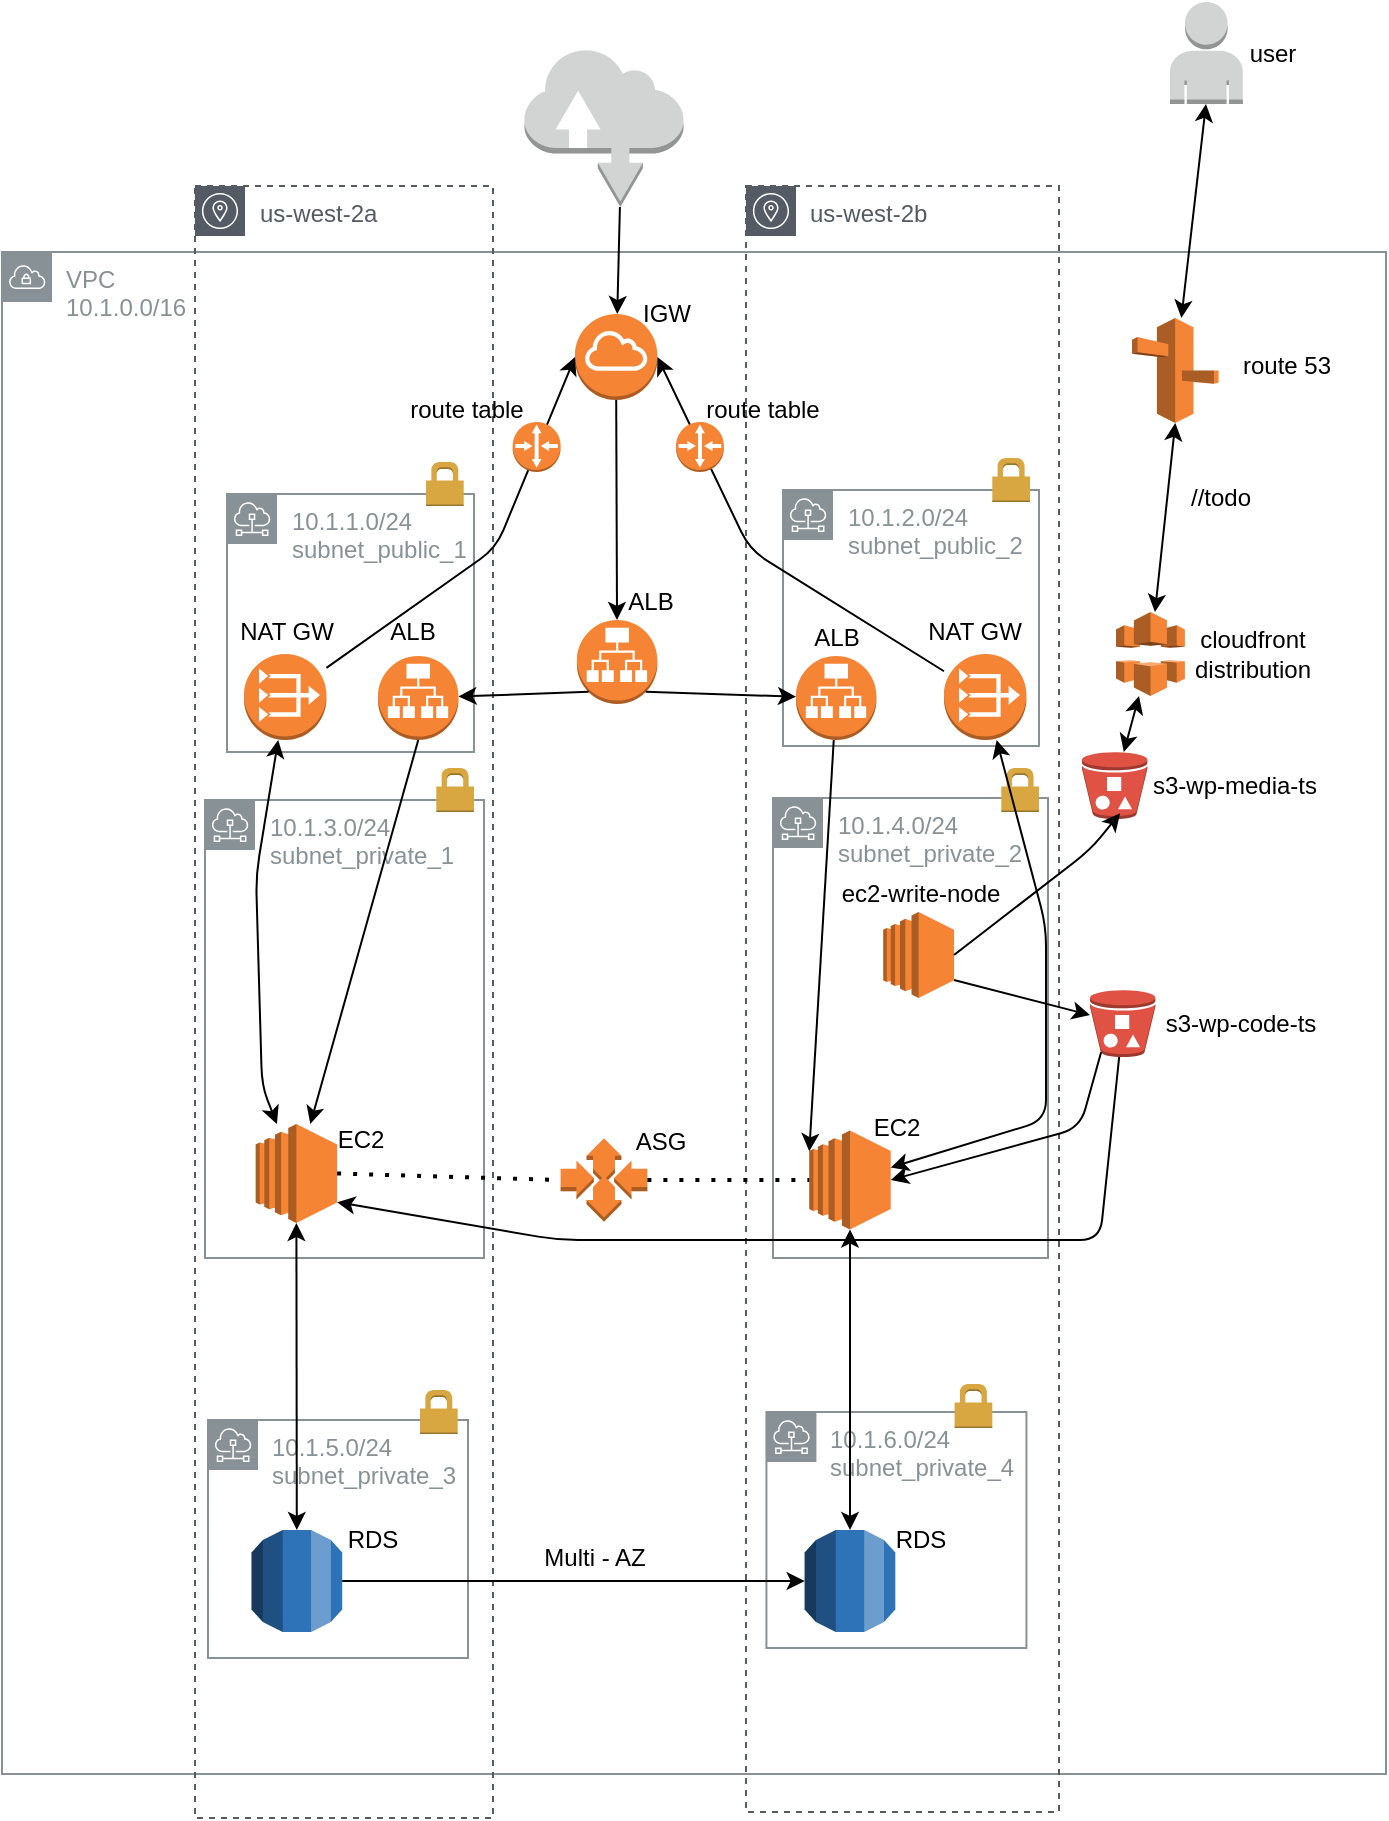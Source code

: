 <mxfile version="13.11.0" type="github">
  <diagram id="rzrUFIEG0DzhDdMzmfyW" name="Page-1">
    <mxGraphModel dx="2062" dy="1154" grid="0" gridSize="4" guides="1" tooltips="1" connect="1" arrows="1" fold="1" page="1" pageScale="1" pageWidth="827" pageHeight="1169" math="0" shadow="0">
      <root>
        <mxCell id="0" />
        <mxCell id="1" parent="0" />
        <mxCell id="fgW36ntNgNvpVJWIUlN4-9" value="VPC&lt;br&gt;10.1.0.0/16" style="outlineConnect=0;gradientColor=none;html=1;whiteSpace=wrap;fontSize=12;fontStyle=0;shape=mxgraph.aws4.group;grIcon=mxgraph.aws4.group_vpc;strokeColor=#879196;fillColor=none;verticalAlign=top;align=left;spacingLeft=30;fontColor=#879196;dashed=0;" parent="1" vertex="1">
          <mxGeometry x="119" y="244" width="692" height="761" as="geometry" />
        </mxCell>
        <mxCell id="fgW36ntNgNvpVJWIUlN4-29" value="us-west-2a" style="outlineConnect=0;gradientColor=none;html=1;whiteSpace=wrap;fontSize=12;fontStyle=0;shape=mxgraph.aws4.group;grIcon=mxgraph.aws4.group_availability_zone;strokeColor=#545B64;fillColor=none;verticalAlign=top;align=left;spacingLeft=30;fontColor=#545B64;dashed=1;" parent="1" vertex="1">
          <mxGeometry x="215.5" y="211" width="149" height="816" as="geometry" />
        </mxCell>
        <mxCell id="fgW36ntNgNvpVJWIUlN4-30" value="us-west-2b" style="outlineConnect=0;gradientColor=none;html=1;whiteSpace=wrap;fontSize=12;fontStyle=0;shape=mxgraph.aws4.group;grIcon=mxgraph.aws4.group_availability_zone;strokeColor=#545B64;fillColor=none;verticalAlign=top;align=left;spacingLeft=30;fontColor=#545B64;dashed=1;" parent="1" vertex="1">
          <mxGeometry x="490.99" y="211" width="156.51" height="813" as="geometry" />
        </mxCell>
        <mxCell id="fgW36ntNgNvpVJWIUlN4-12" value="10.1.2.0/24&lt;br&gt;subnet_public_2" style="outlineConnect=0;gradientColor=none;html=1;whiteSpace=wrap;fontSize=12;fontStyle=0;shape=mxgraph.aws4.group;grIcon=mxgraph.aws4.group_subnet;strokeColor=#879196;fillColor=none;verticalAlign=top;align=left;spacingLeft=30;fontColor=#879196;dashed=0;" parent="1" vertex="1">
          <mxGeometry x="509.5" y="363" width="128" height="128" as="geometry" />
        </mxCell>
        <mxCell id="fgW36ntNgNvpVJWIUlN4-40" value="10.1.3.0/24&lt;br&gt;subnet_private_1" style="outlineConnect=0;gradientColor=none;html=1;whiteSpace=wrap;fontSize=12;fontStyle=0;shape=mxgraph.aws4.group;grIcon=mxgraph.aws4.group_subnet;strokeColor=#879196;fillColor=none;verticalAlign=top;align=left;spacingLeft=30;fontColor=#879196;dashed=0;" parent="1" vertex="1">
          <mxGeometry x="220.5" y="518" width="139.5" height="229" as="geometry" />
        </mxCell>
        <mxCell id="fgW36ntNgNvpVJWIUlN4-41" value="10.1.4.0/24&lt;br&gt;subnet_private_2" style="outlineConnect=0;gradientColor=none;html=1;whiteSpace=wrap;fontSize=12;fontStyle=0;shape=mxgraph.aws4.group;grIcon=mxgraph.aws4.group_subnet;strokeColor=#879196;fillColor=none;verticalAlign=top;align=left;spacingLeft=30;fontColor=#879196;dashed=0;" parent="1" vertex="1">
          <mxGeometry x="504.5" y="517" width="137.5" height="230" as="geometry" />
        </mxCell>
        <mxCell id="fgW36ntNgNvpVJWIUlN4-10" value="10.1.1.0/24&lt;br&gt;subnet_public_1" style="outlineConnect=0;gradientColor=none;html=1;whiteSpace=wrap;fontSize=12;fontStyle=0;shape=mxgraph.aws4.group;grIcon=mxgraph.aws4.group_subnet;strokeColor=#879196;fillColor=none;verticalAlign=top;align=left;spacingLeft=30;fontColor=#879196;dashed=0;" parent="1" vertex="1">
          <mxGeometry x="231.5" y="365" width="123.5" height="129" as="geometry" />
        </mxCell>
        <mxCell id="fgW36ntNgNvpVJWIUlN4-6" value="" style="outlineConnect=0;dashed=0;verticalLabelPosition=bottom;verticalAlign=top;align=center;html=1;shape=mxgraph.aws3.internet_gateway;fillColor=#F58534;gradientColor=none;" parent="1" vertex="1">
          <mxGeometry x="405.5" y="275" width="41.21" height="43" as="geometry" />
        </mxCell>
        <mxCell id="fgW36ntNgNvpVJWIUlN4-13" value="IGW" style="text;html=1;align=center;verticalAlign=middle;resizable=0;points=[];autosize=1;" parent="1" vertex="1">
          <mxGeometry x="433.5" y="266" width="34" height="18" as="geometry" />
        </mxCell>
        <mxCell id="fgW36ntNgNvpVJWIUlN4-16" value="" style="outlineConnect=0;dashed=0;verticalLabelPosition=bottom;verticalAlign=top;align=center;html=1;shape=mxgraph.aws3.internet;fillColor=#D2D3D3;gradientColor=none;" parent="1" vertex="1">
          <mxGeometry x="380.25" y="142" width="79.5" height="79.5" as="geometry" />
        </mxCell>
        <mxCell id="fgW36ntNgNvpVJWIUlN4-50" value="" style="outlineConnect=0;dashed=0;verticalLabelPosition=bottom;verticalAlign=top;align=center;html=1;shape=mxgraph.aws3.application_load_balancer;fillColor=#F58534;gradientColor=none;" parent="1" vertex="1">
          <mxGeometry x="516" y="446" width="40.25" height="42" as="geometry" />
        </mxCell>
        <mxCell id="fgW36ntNgNvpVJWIUlN4-57" value="EC2" style="text;html=1;align=center;verticalAlign=middle;resizable=0;points=[];autosize=1;" parent="1" vertex="1">
          <mxGeometry x="549.71" y="673" width="33" height="18" as="geometry" />
        </mxCell>
        <mxCell id="fgW36ntNgNvpVJWIUlN4-58" value="EC2" style="text;html=1;align=center;verticalAlign=middle;resizable=0;points=[];autosize=1;" parent="1" vertex="1">
          <mxGeometry x="281.21" y="678.5" width="33" height="18" as="geometry" />
        </mxCell>
        <mxCell id="fgW36ntNgNvpVJWIUlN4-59" value="" style="outlineConnect=0;dashed=0;verticalLabelPosition=bottom;verticalAlign=top;align=center;html=1;shape=mxgraph.aws3.application_load_balancer;fillColor=#F58534;gradientColor=none;" parent="1" vertex="1">
          <mxGeometry x="406.46" y="428" width="40.25" height="42" as="geometry" />
        </mxCell>
        <mxCell id="fgW36ntNgNvpVJWIUlN4-61" value="ALB" style="text;html=1;align=center;verticalAlign=middle;resizable=0;points=[];autosize=1;" parent="1" vertex="1">
          <mxGeometry x="307" y="425" width="33" height="18" as="geometry" />
        </mxCell>
        <mxCell id="fgW36ntNgNvpVJWIUlN4-62" value="ALB" style="text;html=1;align=center;verticalAlign=middle;resizable=0;points=[];autosize=1;" parent="1" vertex="1">
          <mxGeometry x="426.75" y="410" width="33" height="18" as="geometry" />
        </mxCell>
        <mxCell id="fgW36ntNgNvpVJWIUlN4-63" value="ALB" style="text;html=1;align=center;verticalAlign=middle;resizable=0;points=[];autosize=1;" parent="1" vertex="1">
          <mxGeometry x="519.62" y="428" width="33" height="18" as="geometry" />
        </mxCell>
        <mxCell id="fgW36ntNgNvpVJWIUlN4-65" value="" style="endArrow=classic;html=1;exitX=0.6;exitY=1;exitDx=0;exitDy=0;exitPerimeter=0;" parent="1" source="fgW36ntNgNvpVJWIUlN4-16" target="fgW36ntNgNvpVJWIUlN4-6" edge="1">
          <mxGeometry width="50" height="50" relative="1" as="geometry">
            <mxPoint x="409" y="250" as="sourcePoint" />
            <mxPoint x="459" y="200" as="targetPoint" />
          </mxGeometry>
        </mxCell>
        <mxCell id="fgW36ntNgNvpVJWIUlN4-66" value="" style="endArrow=classic;html=1;exitX=0.5;exitY=1;exitDx=0;exitDy=0;exitPerimeter=0;" parent="1" source="fgW36ntNgNvpVJWIUlN4-6" target="fgW36ntNgNvpVJWIUlN4-59" edge="1">
          <mxGeometry width="50" height="50" relative="1" as="geometry">
            <mxPoint x="400.32" y="322" as="sourcePoint" />
            <mxPoint x="399.004" y="375.5" as="targetPoint" />
          </mxGeometry>
        </mxCell>
        <mxCell id="fgW36ntNgNvpVJWIUlN4-67" value="" style="endArrow=classic;html=1;exitX=0.855;exitY=0.855;exitDx=0;exitDy=0;exitPerimeter=0;" parent="1" source="fgW36ntNgNvpVJWIUlN4-59" target="fgW36ntNgNvpVJWIUlN4-50" edge="1">
          <mxGeometry width="50" height="50" relative="1" as="geometry">
            <mxPoint x="457.355" y="407.0" as="sourcePoint" />
            <mxPoint x="457.003" y="464.5" as="targetPoint" />
          </mxGeometry>
        </mxCell>
        <mxCell id="fgW36ntNgNvpVJWIUlN4-69" value="" style="outlineConnect=0;dashed=0;verticalLabelPosition=bottom;verticalAlign=top;align=center;html=1;shape=mxgraph.aws3.vpc_nat_gateway;fillColor=#F58534;gradientColor=none;" parent="1" vertex="1">
          <mxGeometry x="240" y="445" width="41.21" height="43" as="geometry" />
        </mxCell>
        <mxCell id="fgW36ntNgNvpVJWIUlN4-70" value="" style="outlineConnect=0;dashed=0;verticalLabelPosition=bottom;verticalAlign=top;align=center;html=1;shape=mxgraph.aws3.vpc_nat_gateway;fillColor=#F58534;gradientColor=none;" parent="1" vertex="1">
          <mxGeometry x="590" y="445" width="41.21" height="43" as="geometry" />
        </mxCell>
        <mxCell id="fgW36ntNgNvpVJWIUlN4-71" value="10.1.6.0/24&lt;br&gt;subnet_private_4" style="outlineConnect=0;gradientColor=none;html=1;whiteSpace=wrap;fontSize=12;fontStyle=0;shape=mxgraph.aws4.group;grIcon=mxgraph.aws4.group_subnet;strokeColor=#879196;fillColor=none;verticalAlign=top;align=left;spacingLeft=30;fontColor=#879196;dashed=0;" parent="1" vertex="1">
          <mxGeometry x="501.21" y="824" width="130" height="118" as="geometry" />
        </mxCell>
        <mxCell id="fgW36ntNgNvpVJWIUlN4-72" value="10.1.5.0/24&lt;br&gt;subnet_private_3" style="outlineConnect=0;gradientColor=none;html=1;whiteSpace=wrap;fontSize=12;fontStyle=0;shape=mxgraph.aws4.group;grIcon=mxgraph.aws4.group_subnet;strokeColor=#879196;fillColor=none;verticalAlign=top;align=left;spacingLeft=30;fontColor=#879196;dashed=0;" parent="1" vertex="1">
          <mxGeometry x="222" y="828" width="130" height="119" as="geometry" />
        </mxCell>
        <mxCell id="fgW36ntNgNvpVJWIUlN4-73" value="NAT GW" style="text;html=1;align=center;verticalAlign=middle;resizable=0;points=[];autosize=1;" parent="1" vertex="1">
          <mxGeometry x="576" y="425" width="57" height="18" as="geometry" />
        </mxCell>
        <mxCell id="fgW36ntNgNvpVJWIUlN4-74" value="NAT GW" style="text;html=1;align=center;verticalAlign=middle;resizable=0;points=[];autosize=1;" parent="1" vertex="1">
          <mxGeometry x="232.11" y="425" width="57" height="18" as="geometry" />
        </mxCell>
        <mxCell id="fgW36ntNgNvpVJWIUlN4-68" value="" style="endArrow=classic;html=1;exitX=0.145;exitY=0.855;exitDx=0;exitDy=0;exitPerimeter=0;" parent="1" source="fgW36ntNgNvpVJWIUlN4-59" target="fgW36ntNgNvpVJWIUlN4-38" edge="1">
          <mxGeometry width="50" height="50" relative="1" as="geometry">
            <mxPoint x="434.105" y="326.0" as="sourcePoint" />
            <mxPoint x="433.753" y="383.5" as="targetPoint" />
          </mxGeometry>
        </mxCell>
        <mxCell id="fgW36ntNgNvpVJWIUlN4-38" value="" style="outlineConnect=0;dashed=0;verticalLabelPosition=bottom;verticalAlign=top;align=center;html=1;shape=mxgraph.aws3.application_load_balancer;fillColor=#F58534;gradientColor=none;" parent="1" vertex="1">
          <mxGeometry x="307" y="446" width="40.25" height="42" as="geometry" />
        </mxCell>
        <mxCell id="fgW36ntNgNvpVJWIUlN4-75" value="" style="outlineConnect=0;dashed=0;verticalLabelPosition=bottom;verticalAlign=top;align=center;html=1;shape=mxgraph.aws3.rds;fillColor=#2E73B8;gradientColor=none;" parent="1" vertex="1">
          <mxGeometry x="243.78" y="883" width="45.33" height="51" as="geometry" />
        </mxCell>
        <mxCell id="fgW36ntNgNvpVJWIUlN4-76" value="" style="outlineConnect=0;dashed=0;verticalLabelPosition=bottom;verticalAlign=top;align=center;html=1;shape=mxgraph.aws3.rds;fillColor=#2E73B8;gradientColor=none;" parent="1" vertex="1">
          <mxGeometry x="520.33" y="883" width="45.33" height="51" as="geometry" />
        </mxCell>
        <mxCell id="fgW36ntNgNvpVJWIUlN4-78" value="" style="dashed=0;html=1;shape=mxgraph.aws3.permissions;fillColor=#D9A741;gradientColor=none;dashed=0;" parent="1" vertex="1">
          <mxGeometry x="336.15" y="502" width="18.85" height="22" as="geometry" />
        </mxCell>
        <mxCell id="fgW36ntNgNvpVJWIUlN4-79" value="" style="dashed=0;html=1;shape=mxgraph.aws3.permissions;fillColor=#D9A741;gradientColor=none;dashed=0;" parent="1" vertex="1">
          <mxGeometry x="618.65" y="502" width="18.85" height="22" as="geometry" />
        </mxCell>
        <mxCell id="fgW36ntNgNvpVJWIUlN4-80" value="" style="dashed=0;html=1;shape=mxgraph.aws3.permissions;fillColor=#D9A741;gradientColor=none;dashed=0;" parent="1" vertex="1">
          <mxGeometry x="614.15" y="347" width="18.85" height="22" as="geometry" />
        </mxCell>
        <mxCell id="fgW36ntNgNvpVJWIUlN4-81" value="" style="dashed=0;html=1;shape=mxgraph.aws3.permissions;fillColor=#D9A741;gradientColor=none;dashed=0;" parent="1" vertex="1">
          <mxGeometry x="331.0" y="349" width="18.85" height="22" as="geometry" />
        </mxCell>
        <mxCell id="fgW36ntNgNvpVJWIUlN4-82" value="" style="dashed=0;html=1;shape=mxgraph.aws3.permissions;fillColor=#D9A741;gradientColor=none;dashed=0;" parent="1" vertex="1">
          <mxGeometry x="595.3" y="810" width="18.85" height="22" as="geometry" />
        </mxCell>
        <mxCell id="fgW36ntNgNvpVJWIUlN4-83" value="" style="dashed=0;html=1;shape=mxgraph.aws3.permissions;fillColor=#D9A741;gradientColor=none;dashed=0;" parent="1" vertex="1">
          <mxGeometry x="328.0" y="813" width="18.85" height="22" as="geometry" />
        </mxCell>
        <mxCell id="fgW36ntNgNvpVJWIUlN4-84" value="RDS" style="text;html=1;align=center;verticalAlign=middle;resizable=0;points=[];autosize=1;" parent="1" vertex="1">
          <mxGeometry x="560" y="879" width="35" height="18" as="geometry" />
        </mxCell>
        <mxCell id="fgW36ntNgNvpVJWIUlN4-85" value="RDS" style="text;html=1;align=center;verticalAlign=middle;resizable=0;points=[];autosize=1;" parent="1" vertex="1">
          <mxGeometry x="286.56" y="879" width="35" height="18" as="geometry" />
        </mxCell>
        <mxCell id="fgW36ntNgNvpVJWIUlN4-90" value="" style="outlineConnect=0;dashed=0;verticalLabelPosition=bottom;verticalAlign=top;align=center;html=1;shape=mxgraph.aws3.ec2;fillColor=#F58534;gradientColor=none;" parent="1" vertex="1">
          <mxGeometry x="245.84" y="680" width="40.72" height="49.5" as="geometry" />
        </mxCell>
        <mxCell id="fgW36ntNgNvpVJWIUlN4-91" value="" style="outlineConnect=0;dashed=0;verticalLabelPosition=bottom;verticalAlign=top;align=center;html=1;shape=mxgraph.aws3.ec2;fillColor=#F58534;gradientColor=none;" parent="1" vertex="1">
          <mxGeometry x="522.64" y="683.25" width="40.72" height="49.5" as="geometry" />
        </mxCell>
        <mxCell id="fgW36ntNgNvpVJWIUlN4-92" value="" style="endArrow=classic;startArrow=classic;html=1;entryX=0.5;entryY=1;entryDx=0;entryDy=0;entryPerimeter=0;" parent="1" source="fgW36ntNgNvpVJWIUlN4-75" target="fgW36ntNgNvpVJWIUlN4-90" edge="1">
          <mxGeometry width="50" height="50" relative="1" as="geometry">
            <mxPoint x="208" y="769" as="sourcePoint" />
            <mxPoint x="258" y="719" as="targetPoint" />
          </mxGeometry>
        </mxCell>
        <mxCell id="fgW36ntNgNvpVJWIUlN4-93" value="" style="endArrow=classic;startArrow=classic;html=1;" parent="1" source="fgW36ntNgNvpVJWIUlN4-76" target="fgW36ntNgNvpVJWIUlN4-91" edge="1">
          <mxGeometry width="50" height="50" relative="1" as="geometry">
            <mxPoint x="534" y="794" as="sourcePoint" />
            <mxPoint x="584" y="744" as="targetPoint" />
          </mxGeometry>
        </mxCell>
        <mxCell id="fgW36ntNgNvpVJWIUlN4-95" value="" style="endArrow=classic;startArrow=classic;html=1;" parent="1" source="fgW36ntNgNvpVJWIUlN4-90" target="fgW36ntNgNvpVJWIUlN4-69" edge="1">
          <mxGeometry width="50" height="50" relative="1" as="geometry">
            <mxPoint x="254" y="571" as="sourcePoint" />
            <mxPoint x="304" y="521" as="targetPoint" />
            <Array as="points">
              <mxPoint x="249" y="661" />
              <mxPoint x="246" y="556" />
            </Array>
          </mxGeometry>
        </mxCell>
        <mxCell id="fgW36ntNgNvpVJWIUlN4-96" value="" style="endArrow=classic;startArrow=classic;html=1;" parent="1" source="fgW36ntNgNvpVJWIUlN4-91" target="fgW36ntNgNvpVJWIUlN4-70" edge="1">
          <mxGeometry width="50" height="50" relative="1" as="geometry">
            <mxPoint x="577" y="580" as="sourcePoint" />
            <mxPoint x="627" y="530" as="targetPoint" />
            <Array as="points">
              <mxPoint x="641" y="678" />
              <mxPoint x="641" y="581" />
            </Array>
          </mxGeometry>
        </mxCell>
        <mxCell id="fgW36ntNgNvpVJWIUlN4-100" value="" style="endArrow=classic;html=1;entryX=0;entryY=0.21;entryDx=0;entryDy=0;entryPerimeter=0;" parent="1" source="fgW36ntNgNvpVJWIUlN4-50" target="fgW36ntNgNvpVJWIUlN4-91" edge="1">
          <mxGeometry width="50" height="50" relative="1" as="geometry">
            <mxPoint x="407" y="540" as="sourcePoint" />
            <mxPoint x="457" y="490" as="targetPoint" />
          </mxGeometry>
        </mxCell>
        <mxCell id="fgW36ntNgNvpVJWIUlN4-101" value="" style="endArrow=classic;html=1;exitX=0.5;exitY=1;exitDx=0;exitDy=0;exitPerimeter=0;" parent="1" source="fgW36ntNgNvpVJWIUlN4-38" target="fgW36ntNgNvpVJWIUlN4-90" edge="1">
          <mxGeometry width="50" height="50" relative="1" as="geometry">
            <mxPoint x="317" y="573" as="sourcePoint" />
            <mxPoint x="367" y="523" as="targetPoint" />
          </mxGeometry>
        </mxCell>
        <mxCell id="fgW36ntNgNvpVJWIUlN4-102" value="" style="outlineConnect=0;dashed=0;verticalLabelPosition=bottom;verticalAlign=top;align=center;html=1;shape=mxgraph.aws3.auto_scaling;fillColor=#F58534;gradientColor=none;" parent="1" vertex="1">
          <mxGeometry x="398.3" y="687.13" width="43.39" height="41.75" as="geometry" />
        </mxCell>
        <mxCell id="fgW36ntNgNvpVJWIUlN4-103" value="" style="endArrow=none;dashed=1;html=1;dashPattern=1 3;strokeWidth=2;entryX=0;entryY=0.5;entryDx=0;entryDy=0;entryPerimeter=0;exitX=1;exitY=0.5;exitDx=0;exitDy=0;exitPerimeter=0;" parent="1" source="fgW36ntNgNvpVJWIUlN4-90" target="fgW36ntNgNvpVJWIUlN4-102" edge="1">
          <mxGeometry width="50" height="50" relative="1" as="geometry">
            <mxPoint x="271" y="783" as="sourcePoint" />
            <mxPoint x="321" y="733" as="targetPoint" />
          </mxGeometry>
        </mxCell>
        <mxCell id="fgW36ntNgNvpVJWIUlN4-104" value="" style="endArrow=none;dashed=1;html=1;dashPattern=1 3;strokeWidth=2;exitX=1;exitY=0.5;exitDx=0;exitDy=0;exitPerimeter=0;" parent="1" source="fgW36ntNgNvpVJWIUlN4-102" target="fgW36ntNgNvpVJWIUlN4-91" edge="1">
          <mxGeometry width="50" height="50" relative="1" as="geometry">
            <mxPoint x="417" y="811" as="sourcePoint" />
            <mxPoint x="467" y="761" as="targetPoint" />
          </mxGeometry>
        </mxCell>
        <mxCell id="fgW36ntNgNvpVJWIUlN4-105" value="ASG" style="text;html=1;align=center;verticalAlign=middle;resizable=0;points=[];autosize=1;" parent="1" vertex="1">
          <mxGeometry x="430" y="680" width="35" height="18" as="geometry" />
        </mxCell>
        <mxCell id="fgW36ntNgNvpVJWIUlN4-108" value="" style="endArrow=classic;html=1;exitX=1;exitY=0.5;exitDx=0;exitDy=0;exitPerimeter=0;" parent="1" source="fgW36ntNgNvpVJWIUlN4-75" target="fgW36ntNgNvpVJWIUlN4-76" edge="1">
          <mxGeometry width="50" height="50" relative="1" as="geometry">
            <mxPoint x="388" y="1105" as="sourcePoint" />
            <mxPoint x="438" y="1055" as="targetPoint" />
          </mxGeometry>
        </mxCell>
        <mxCell id="fgW36ntNgNvpVJWIUlN4-109" value="Multi - AZ" style="text;html=1;align=center;verticalAlign=middle;resizable=0;points=[];autosize=1;" parent="1" vertex="1">
          <mxGeometry x="384.75" y="888" width="61" height="18" as="geometry" />
        </mxCell>
        <mxCell id="fgW36ntNgNvpVJWIUlN4-110" value="" style="endArrow=classic;html=1;entryX=1;entryY=0.5;entryDx=0;entryDy=0;entryPerimeter=0;" parent="1" source="fgW36ntNgNvpVJWIUlN4-70" target="fgW36ntNgNvpVJWIUlN4-6" edge="1">
          <mxGeometry width="50" height="50" relative="1" as="geometry">
            <mxPoint x="487" y="331" as="sourcePoint" />
            <mxPoint x="537" y="281" as="targetPoint" />
            <Array as="points">
              <mxPoint x="493" y="393" />
            </Array>
          </mxGeometry>
        </mxCell>
        <mxCell id="fgW36ntNgNvpVJWIUlN4-111" value="" style="endArrow=classic;html=1;entryX=0;entryY=0.5;entryDx=0;entryDy=0;entryPerimeter=0;" parent="1" source="fgW36ntNgNvpVJWIUlN4-69" target="fgW36ntNgNvpVJWIUlN4-6" edge="1">
          <mxGeometry width="50" height="50" relative="1" as="geometry">
            <mxPoint x="313" y="320" as="sourcePoint" />
            <mxPoint x="363" y="270" as="targetPoint" />
            <Array as="points">
              <mxPoint x="366" y="392" />
            </Array>
          </mxGeometry>
        </mxCell>
        <mxCell id="Wy2JTJEjo5nOgJIPvcWn-2" value="" style="outlineConnect=0;dashed=0;verticalLabelPosition=bottom;verticalAlign=top;align=center;html=1;shape=mxgraph.aws3.router;fillColor=#F58534;gradientColor=none;" vertex="1" parent="1">
          <mxGeometry x="456" y="329" width="23.96" height="25" as="geometry" />
        </mxCell>
        <mxCell id="Wy2JTJEjo5nOgJIPvcWn-3" value="" style="outlineConnect=0;dashed=0;verticalLabelPosition=bottom;verticalAlign=top;align=center;html=1;shape=mxgraph.aws3.router;fillColor=#F58534;gradientColor=none;" vertex="1" parent="1">
          <mxGeometry x="374.34" y="329" width="23.96" height="25" as="geometry" />
        </mxCell>
        <mxCell id="Wy2JTJEjo5nOgJIPvcWn-5" value="route table" style="text;html=1;align=center;verticalAlign=middle;resizable=0;points=[];autosize=1;" vertex="1" parent="1">
          <mxGeometry x="317.75" y="314" width="67" height="18" as="geometry" />
        </mxCell>
        <mxCell id="Wy2JTJEjo5nOgJIPvcWn-6" value="route table" style="text;html=1;align=center;verticalAlign=middle;resizable=0;points=[];autosize=1;" vertex="1" parent="1">
          <mxGeometry x="465" y="314" width="67" height="18" as="geometry" />
        </mxCell>
        <mxCell id="Wy2JTJEjo5nOgJIPvcWn-7" value="s3-wp-media-ts" style="text;html=1;align=center;verticalAlign=middle;resizable=0;points=[];autosize=1;" vertex="1" parent="1">
          <mxGeometry x="688.68" y="502" width="92" height="18" as="geometry" />
        </mxCell>
        <mxCell id="Wy2JTJEjo5nOgJIPvcWn-8" value="s3-wp-code-ts" style="text;html=1;align=center;verticalAlign=middle;resizable=0;points=[];autosize=1;" vertex="1" parent="1">
          <mxGeometry x="695.68" y="620.75" width="85" height="18" as="geometry" />
        </mxCell>
        <mxCell id="Wy2JTJEjo5nOgJIPvcWn-9" value="" style="outlineConnect=0;dashed=0;verticalLabelPosition=bottom;verticalAlign=top;align=center;html=1;shape=mxgraph.aws3.bucket_with_objects;fillColor=#E05243;gradientColor=none;" vertex="1" parent="1">
          <mxGeometry x="659" y="494" width="32.68" height="33.5" as="geometry" />
        </mxCell>
        <mxCell id="Wy2JTJEjo5nOgJIPvcWn-10" value="" style="outlineConnect=0;dashed=0;verticalLabelPosition=bottom;verticalAlign=top;align=center;html=1;shape=mxgraph.aws3.bucket_with_objects;fillColor=#E05243;gradientColor=none;" vertex="1" parent="1">
          <mxGeometry x="663" y="613" width="32.68" height="33.5" as="geometry" />
        </mxCell>
        <mxCell id="Wy2JTJEjo5nOgJIPvcWn-11" value="" style="outlineConnect=0;dashed=0;verticalLabelPosition=bottom;verticalAlign=top;align=center;html=1;shape=mxgraph.aws3.cloudfront;fillColor=#F58536;gradientColor=none;" vertex="1" parent="1">
          <mxGeometry x="676" y="424" width="34.45" height="42" as="geometry" />
        </mxCell>
        <mxCell id="Wy2JTJEjo5nOgJIPvcWn-12" value="cloudfront&lt;br&gt;distribution" style="text;html=1;align=center;verticalAlign=middle;resizable=0;points=[];autosize=1;" vertex="1" parent="1">
          <mxGeometry x="710.45" y="429" width="68" height="32" as="geometry" />
        </mxCell>
        <mxCell id="Wy2JTJEjo5nOgJIPvcWn-13" value="" style="outlineConnect=0;dashed=0;verticalLabelPosition=bottom;verticalAlign=top;align=center;html=1;shape=mxgraph.aws3.ec2;fillColor=#F58534;gradientColor=none;" vertex="1" parent="1">
          <mxGeometry x="559.63" y="574" width="35.37" height="43" as="geometry" />
        </mxCell>
        <mxCell id="Wy2JTJEjo5nOgJIPvcWn-14" value="ec2-write-node" style="text;html=1;align=center;verticalAlign=middle;resizable=0;points=[];autosize=1;" vertex="1" parent="1">
          <mxGeometry x="533" y="556" width="89" height="18" as="geometry" />
        </mxCell>
        <mxCell id="Wy2JTJEjo5nOgJIPvcWn-15" value="" style="endArrow=classic;html=1;exitX=1;exitY=0.79;exitDx=0;exitDy=0;exitPerimeter=0;" edge="1" parent="1" source="Wy2JTJEjo5nOgJIPvcWn-13" target="Wy2JTJEjo5nOgJIPvcWn-10">
          <mxGeometry width="50" height="50" relative="1" as="geometry">
            <mxPoint x="595" y="570" as="sourcePoint" />
            <mxPoint x="645" y="520" as="targetPoint" />
          </mxGeometry>
        </mxCell>
        <mxCell id="Wy2JTJEjo5nOgJIPvcWn-16" value="" style="endArrow=classic;startArrow=classic;html=1;" edge="1" parent="1" source="Wy2JTJEjo5nOgJIPvcWn-9" target="Wy2JTJEjo5nOgJIPvcWn-11">
          <mxGeometry width="50" height="50" relative="1" as="geometry">
            <mxPoint x="693" y="435" as="sourcePoint" />
            <mxPoint x="743" y="385" as="targetPoint" />
          </mxGeometry>
        </mxCell>
        <mxCell id="Wy2JTJEjo5nOgJIPvcWn-17" value="" style="endArrow=classic;html=1;exitX=0.17;exitY=0.93;exitDx=0;exitDy=0;exitPerimeter=0;entryX=1;entryY=0.5;entryDx=0;entryDy=0;entryPerimeter=0;" edge="1" parent="1" source="Wy2JTJEjo5nOgJIPvcWn-10" target="fgW36ntNgNvpVJWIUlN4-91">
          <mxGeometry width="50" height="50" relative="1" as="geometry">
            <mxPoint x="675" y="682" as="sourcePoint" />
            <mxPoint x="725" y="632" as="targetPoint" />
            <Array as="points">
              <mxPoint x="658" y="682" />
            </Array>
          </mxGeometry>
        </mxCell>
        <mxCell id="Wy2JTJEjo5nOgJIPvcWn-18" value="" style="endArrow=classic;html=1;entryX=1;entryY=0.79;entryDx=0;entryDy=0;entryPerimeter=0;" edge="1" parent="1" source="Wy2JTJEjo5nOgJIPvcWn-10" target="fgW36ntNgNvpVJWIUlN4-90">
          <mxGeometry width="50" height="50" relative="1" as="geometry">
            <mxPoint x="699" y="705" as="sourcePoint" />
            <mxPoint x="749" y="655" as="targetPoint" />
            <Array as="points">
              <mxPoint x="668" y="738" />
              <mxPoint x="397" y="738" />
            </Array>
          </mxGeometry>
        </mxCell>
        <mxCell id="Wy2JTJEjo5nOgJIPvcWn-20" value="" style="endArrow=classic;html=1;exitX=1;exitY=0.5;exitDx=0;exitDy=0;exitPerimeter=0;entryX=0.583;entryY=0.916;entryDx=0;entryDy=0;entryPerimeter=0;" edge="1" parent="1" source="Wy2JTJEjo5nOgJIPvcWn-13" target="Wy2JTJEjo5nOgJIPvcWn-9">
          <mxGeometry width="50" height="50" relative="1" as="geometry">
            <mxPoint x="680" y="554" as="sourcePoint" />
            <mxPoint x="730" y="504" as="targetPoint" />
            <Array as="points">
              <mxPoint x="663" y="543" />
            </Array>
          </mxGeometry>
        </mxCell>
        <mxCell id="Wy2JTJEjo5nOgJIPvcWn-21" value="" style="outlineConnect=0;dashed=0;verticalLabelPosition=bottom;verticalAlign=top;align=center;html=1;shape=mxgraph.aws3.route_53;fillColor=#F58536;gradientColor=none;" vertex="1" parent="1">
          <mxGeometry x="684" y="277" width="43.29" height="52.5" as="geometry" />
        </mxCell>
        <mxCell id="Wy2JTJEjo5nOgJIPvcWn-22" value="route 53" style="text;html=1;align=center;verticalAlign=middle;resizable=0;points=[];autosize=1;" vertex="1" parent="1">
          <mxGeometry x="734.0" y="292" width="54" height="18" as="geometry" />
        </mxCell>
        <mxCell id="Wy2JTJEjo5nOgJIPvcWn-24" value="" style="endArrow=classic;startArrow=classic;html=1;entryX=0.5;entryY=1;entryDx=0;entryDy=0;entryPerimeter=0;" edge="1" parent="1" source="Wy2JTJEjo5nOgJIPvcWn-11" target="Wy2JTJEjo5nOgJIPvcWn-21">
          <mxGeometry width="50" height="50" relative="1" as="geometry">
            <mxPoint x="684" y="416" as="sourcePoint" />
            <mxPoint x="734" y="366" as="targetPoint" />
          </mxGeometry>
        </mxCell>
        <mxCell id="Wy2JTJEjo5nOgJIPvcWn-25" value="//todo" style="text;html=1;align=center;verticalAlign=middle;resizable=0;points=[];autosize=1;" vertex="1" parent="1">
          <mxGeometry x="708" y="358" width="40" height="18" as="geometry" />
        </mxCell>
        <mxCell id="Wy2JTJEjo5nOgJIPvcWn-27" value="" style="endArrow=classic;startArrow=classic;html=1;" edge="1" parent="1" source="Wy2JTJEjo5nOgJIPvcWn-21">
          <mxGeometry width="50" height="50" relative="1" as="geometry">
            <mxPoint x="678" y="203" as="sourcePoint" />
            <mxPoint x="721" y="170" as="targetPoint" />
          </mxGeometry>
        </mxCell>
        <mxCell id="Wy2JTJEjo5nOgJIPvcWn-28" value="" style="outlineConnect=0;dashed=0;verticalLabelPosition=bottom;verticalAlign=top;align=center;html=1;shape=mxgraph.aws3.user;fillColor=#D2D3D3;gradientColor=none;" vertex="1" parent="1">
          <mxGeometry x="703" y="119" width="36.43" height="51" as="geometry" />
        </mxCell>
        <mxCell id="Wy2JTJEjo5nOgJIPvcWn-29" value="user" style="text;html=1;align=center;verticalAlign=middle;resizable=0;points=[];autosize=1;" vertex="1" parent="1">
          <mxGeometry x="737" y="136" width="33" height="18" as="geometry" />
        </mxCell>
      </root>
    </mxGraphModel>
  </diagram>
</mxfile>
